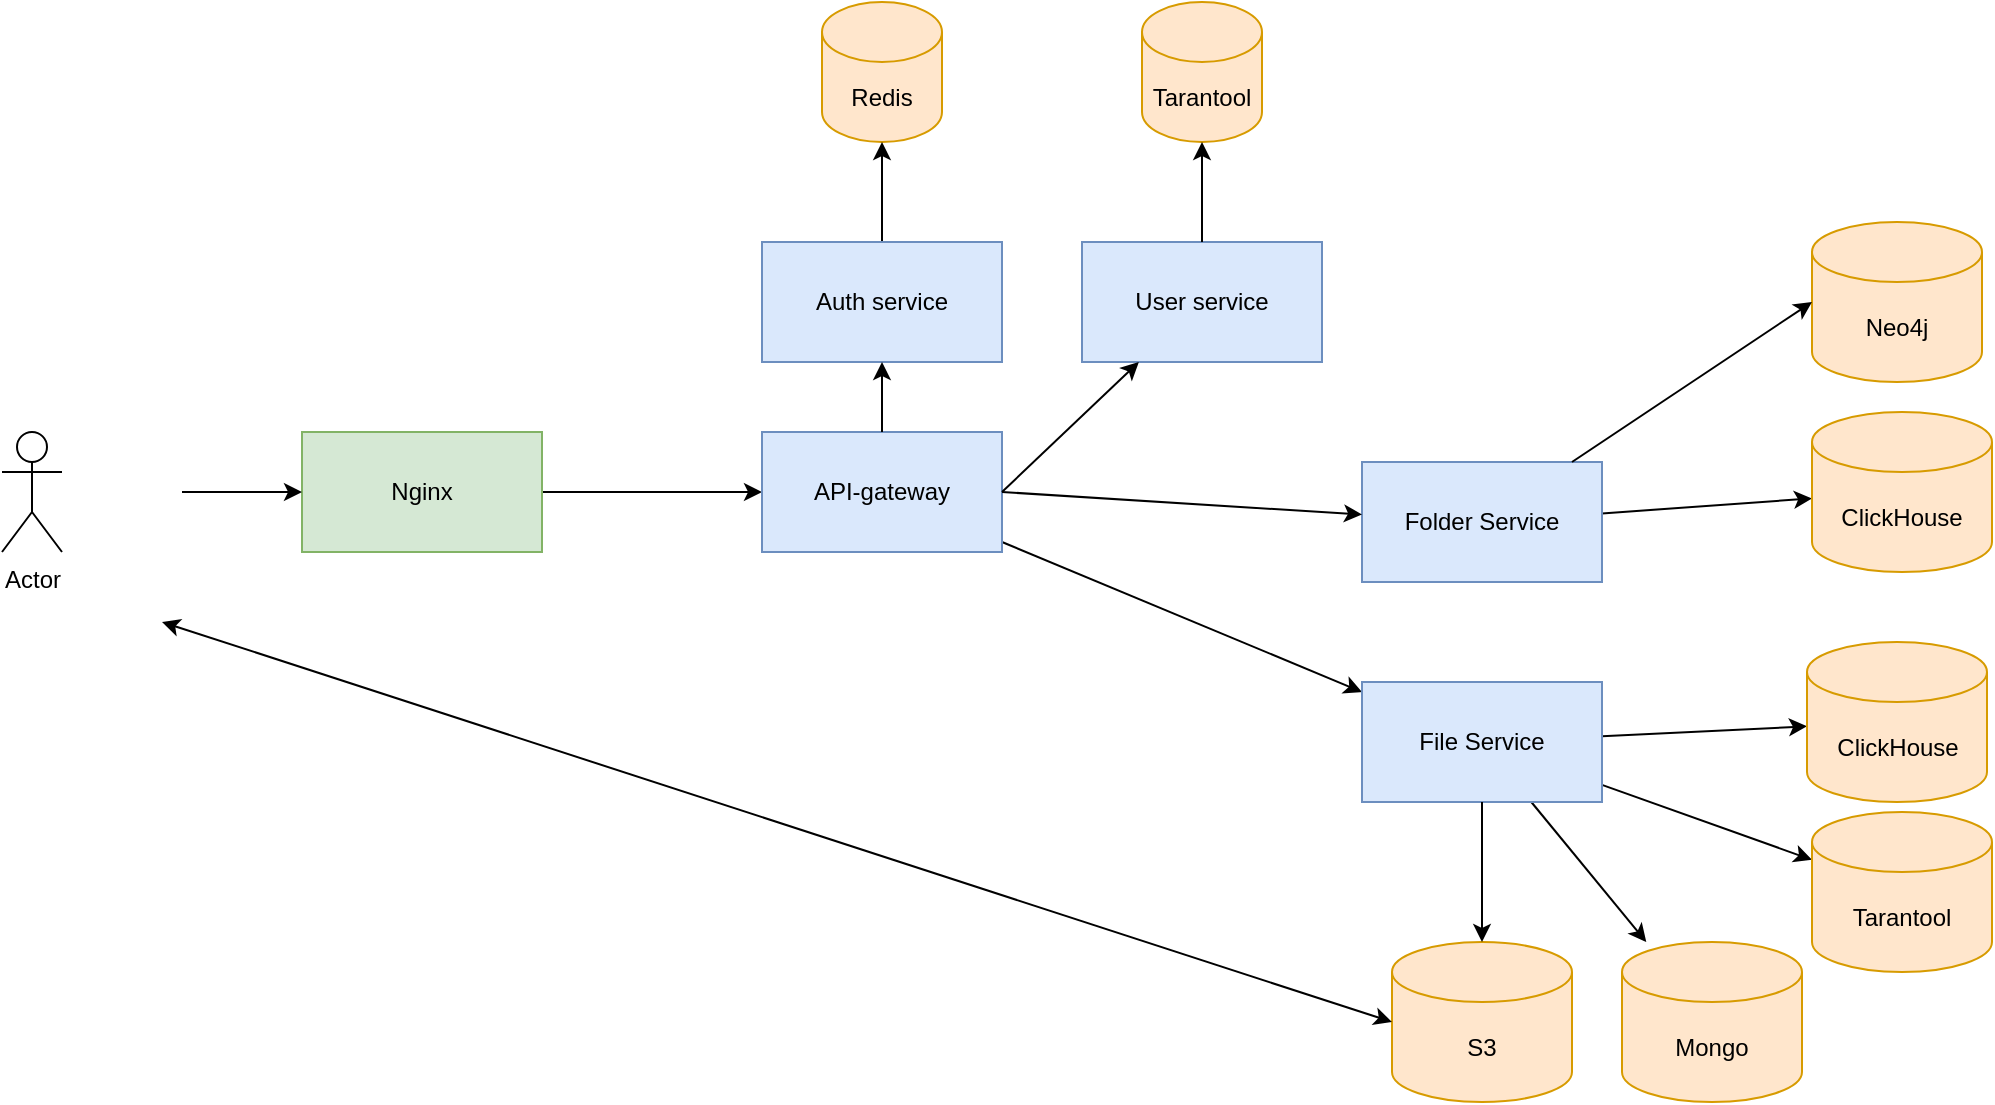 <mxfile version="24.2.5" type="device">
  <diagram name="Страница — 1" id="QQREq4vhRbicFFmpkwqd">
    <mxGraphModel dx="2074" dy="1204" grid="1" gridSize="10" guides="1" tooltips="1" connect="1" arrows="1" fold="1" page="1" pageScale="1" pageWidth="827" pageHeight="1169" math="0" shadow="0">
      <root>
        <mxCell id="0" />
        <mxCell id="1" parent="0" />
        <mxCell id="-TN5GB6mbDTB-ATYdh7D-3" value="Actor" style="shape=umlActor;verticalLabelPosition=bottom;verticalAlign=top;html=1;outlineConnect=0;" parent="1" vertex="1">
          <mxGeometry x="60" y="355" width="30" height="60" as="geometry" />
        </mxCell>
        <mxCell id="-TN5GB6mbDTB-ATYdh7D-13" style="edgeStyle=orthogonalEdgeStyle;rounded=0;orthogonalLoop=1;jettySize=auto;html=1;" parent="1" source="-TN5GB6mbDTB-ATYdh7D-6" target="-TN5GB6mbDTB-ATYdh7D-7" edge="1">
          <mxGeometry relative="1" as="geometry" />
        </mxCell>
        <mxCell id="-TN5GB6mbDTB-ATYdh7D-6" value="Nginx" style="rounded=0;whiteSpace=wrap;html=1;fillColor=#d5e8d4;strokeColor=#82b366;" parent="1" vertex="1">
          <mxGeometry x="210" y="355" width="120" height="60" as="geometry" />
        </mxCell>
        <mxCell id="-TN5GB6mbDTB-ATYdh7D-35" style="rounded=0;orthogonalLoop=1;jettySize=auto;html=1;" parent="1" source="-TN5GB6mbDTB-ATYdh7D-7" target="-TN5GB6mbDTB-ATYdh7D-24" edge="1">
          <mxGeometry relative="1" as="geometry" />
        </mxCell>
        <mxCell id="-TN5GB6mbDTB-ATYdh7D-7" value="API-gateway" style="rounded=0;whiteSpace=wrap;html=1;fillColor=#dae8fc;strokeColor=#6c8ebf;" parent="1" vertex="1">
          <mxGeometry x="440" y="355" width="120" height="60" as="geometry" />
        </mxCell>
        <mxCell id="-TN5GB6mbDTB-ATYdh7D-11" value="" style="endArrow=classic;html=1;rounded=0;entryX=0;entryY=0.5;entryDx=0;entryDy=0;" parent="1" target="-TN5GB6mbDTB-ATYdh7D-6" edge="1">
          <mxGeometry width="50" height="50" relative="1" as="geometry">
            <mxPoint x="150" y="385" as="sourcePoint" />
            <mxPoint x="190" y="400" as="targetPoint" />
          </mxGeometry>
        </mxCell>
        <mxCell id="-TN5GB6mbDTB-ATYdh7D-14" value="Redis" style="shape=cylinder3;whiteSpace=wrap;html=1;boundedLbl=1;backgroundOutline=1;size=15;fillColor=#ffe6cc;strokeColor=#d79b00;" parent="1" vertex="1">
          <mxGeometry x="470" y="140" width="60" height="70" as="geometry" />
        </mxCell>
        <mxCell id="-TN5GB6mbDTB-ATYdh7D-20" style="edgeStyle=orthogonalEdgeStyle;rounded=0;orthogonalLoop=1;jettySize=auto;html=1;" parent="1" source="-TN5GB6mbDTB-ATYdh7D-16" target="-TN5GB6mbDTB-ATYdh7D-14" edge="1">
          <mxGeometry relative="1" as="geometry" />
        </mxCell>
        <mxCell id="-TN5GB6mbDTB-ATYdh7D-16" value="Auth service" style="rounded=0;whiteSpace=wrap;html=1;fillColor=#dae8fc;strokeColor=#6c8ebf;" parent="1" vertex="1">
          <mxGeometry x="440" y="260" width="120" height="60" as="geometry" />
        </mxCell>
        <mxCell id="-TN5GB6mbDTB-ATYdh7D-17" value="User service" style="rounded=0;whiteSpace=wrap;html=1;fillColor=#dae8fc;strokeColor=#6c8ebf;" parent="1" vertex="1">
          <mxGeometry x="600" y="260" width="120" height="60" as="geometry" />
        </mxCell>
        <mxCell id="-TN5GB6mbDTB-ATYdh7D-18" value="" style="endArrow=classic;html=1;rounded=0;exitX=0.5;exitY=0;exitDx=0;exitDy=0;" parent="1" source="-TN5GB6mbDTB-ATYdh7D-7" target="-TN5GB6mbDTB-ATYdh7D-16" edge="1">
          <mxGeometry width="50" height="50" relative="1" as="geometry">
            <mxPoint x="490" y="320" as="sourcePoint" />
            <mxPoint x="540" y="270" as="targetPoint" />
          </mxGeometry>
        </mxCell>
        <mxCell id="-TN5GB6mbDTB-ATYdh7D-19" value="" style="endArrow=classic;html=1;rounded=0;exitX=1;exitY=0.5;exitDx=0;exitDy=0;" parent="1" source="-TN5GB6mbDTB-ATYdh7D-7" target="-TN5GB6mbDTB-ATYdh7D-17" edge="1">
          <mxGeometry width="50" height="50" relative="1" as="geometry">
            <mxPoint x="490" y="320" as="sourcePoint" />
            <mxPoint x="540" y="270" as="targetPoint" />
          </mxGeometry>
        </mxCell>
        <mxCell id="-TN5GB6mbDTB-ATYdh7D-22" value="Tarantool" style="shape=cylinder3;whiteSpace=wrap;html=1;boundedLbl=1;backgroundOutline=1;size=15;fillColor=#ffe6cc;strokeColor=#d79b00;" parent="1" vertex="1">
          <mxGeometry x="630" y="140" width="60" height="70" as="geometry" />
        </mxCell>
        <mxCell id="-TN5GB6mbDTB-ATYdh7D-23" value="" style="endArrow=classic;html=1;rounded=0;exitX=0.5;exitY=0;exitDx=0;exitDy=0;" parent="1" source="-TN5GB6mbDTB-ATYdh7D-17" target="-TN5GB6mbDTB-ATYdh7D-22" edge="1">
          <mxGeometry width="50" height="50" relative="1" as="geometry">
            <mxPoint x="490" y="320" as="sourcePoint" />
            <mxPoint x="640" y="230" as="targetPoint" />
          </mxGeometry>
        </mxCell>
        <mxCell id="-TN5GB6mbDTB-ATYdh7D-31" style="rounded=0;orthogonalLoop=1;jettySize=auto;html=1;" parent="1" source="-TN5GB6mbDTB-ATYdh7D-24" target="-TN5GB6mbDTB-ATYdh7D-29" edge="1">
          <mxGeometry relative="1" as="geometry" />
        </mxCell>
        <mxCell id="-TN5GB6mbDTB-ATYdh7D-39" style="rounded=0;orthogonalLoop=1;jettySize=auto;html=1;" parent="1" source="-TN5GB6mbDTB-ATYdh7D-24" target="-TN5GB6mbDTB-ATYdh7D-37" edge="1">
          <mxGeometry relative="1" as="geometry" />
        </mxCell>
        <mxCell id="_tfWTjdmwIMz37uuTFmy-2" style="rounded=0;orthogonalLoop=1;jettySize=auto;html=1;" edge="1" parent="1" source="-TN5GB6mbDTB-ATYdh7D-24" target="_tfWTjdmwIMz37uuTFmy-1">
          <mxGeometry relative="1" as="geometry" />
        </mxCell>
        <mxCell id="-TN5GB6mbDTB-ATYdh7D-24" value="File Service" style="rounded=0;whiteSpace=wrap;html=1;fillColor=#dae8fc;strokeColor=#6c8ebf;" parent="1" vertex="1">
          <mxGeometry x="740" y="480" width="120" height="60" as="geometry" />
        </mxCell>
        <mxCell id="-TN5GB6mbDTB-ATYdh7D-46" style="rounded=0;orthogonalLoop=1;jettySize=auto;html=1;" parent="1" source="-TN5GB6mbDTB-ATYdh7D-25" target="-TN5GB6mbDTB-ATYdh7D-44" edge="1">
          <mxGeometry relative="1" as="geometry" />
        </mxCell>
        <mxCell id="-TN5GB6mbDTB-ATYdh7D-25" value="Folder Service" style="rounded=0;whiteSpace=wrap;html=1;fillColor=#dae8fc;strokeColor=#6c8ebf;" parent="1" vertex="1">
          <mxGeometry x="740" y="370" width="120" height="60" as="geometry" />
        </mxCell>
        <mxCell id="-TN5GB6mbDTB-ATYdh7D-27" value="Neo4j" style="shape=cylinder3;whiteSpace=wrap;html=1;boundedLbl=1;backgroundOutline=1;size=15;fillColor=#ffe6cc;strokeColor=#d79b00;" parent="1" vertex="1">
          <mxGeometry x="965" y="250" width="85" height="80" as="geometry" />
        </mxCell>
        <mxCell id="-TN5GB6mbDTB-ATYdh7D-28" style="rounded=0;orthogonalLoop=1;jettySize=auto;html=1;entryX=0;entryY=0.5;entryDx=0;entryDy=0;entryPerimeter=0;" parent="1" source="-TN5GB6mbDTB-ATYdh7D-25" target="-TN5GB6mbDTB-ATYdh7D-27" edge="1">
          <mxGeometry relative="1" as="geometry" />
        </mxCell>
        <mxCell id="-TN5GB6mbDTB-ATYdh7D-29" value="Mongo" style="shape=cylinder3;whiteSpace=wrap;html=1;boundedLbl=1;backgroundOutline=1;size=15;fillColor=#ffe6cc;strokeColor=#d79b00;" parent="1" vertex="1">
          <mxGeometry x="870" y="610" width="90" height="80" as="geometry" />
        </mxCell>
        <mxCell id="-TN5GB6mbDTB-ATYdh7D-34" value="" style="endArrow=classic;html=1;rounded=0;exitX=1;exitY=0.5;exitDx=0;exitDy=0;" parent="1" source="-TN5GB6mbDTB-ATYdh7D-7" target="-TN5GB6mbDTB-ATYdh7D-25" edge="1">
          <mxGeometry width="50" height="50" relative="1" as="geometry">
            <mxPoint x="790" y="490" as="sourcePoint" />
            <mxPoint x="840" y="440" as="targetPoint" />
          </mxGeometry>
        </mxCell>
        <mxCell id="-TN5GB6mbDTB-ATYdh7D-37" value="ClickHouse" style="shape=cylinder3;whiteSpace=wrap;html=1;boundedLbl=1;backgroundOutline=1;size=15;fillColor=#ffe6cc;strokeColor=#d79b00;" parent="1" vertex="1">
          <mxGeometry x="962.5" y="460" width="90" height="80" as="geometry" />
        </mxCell>
        <mxCell id="-TN5GB6mbDTB-ATYdh7D-41" value="S3" style="shape=cylinder3;whiteSpace=wrap;html=1;boundedLbl=1;backgroundOutline=1;size=15;fillColor=#ffe6cc;strokeColor=#d79b00;" parent="1" vertex="1">
          <mxGeometry x="755" y="610" width="90" height="80" as="geometry" />
        </mxCell>
        <mxCell id="-TN5GB6mbDTB-ATYdh7D-42" value="" style="endArrow=classic;html=1;rounded=0;exitX=0.5;exitY=1;exitDx=0;exitDy=0;" parent="1" source="-TN5GB6mbDTB-ATYdh7D-24" target="-TN5GB6mbDTB-ATYdh7D-41" edge="1">
          <mxGeometry width="50" height="50" relative="1" as="geometry">
            <mxPoint x="790" y="490" as="sourcePoint" />
            <mxPoint x="840" y="440" as="targetPoint" />
          </mxGeometry>
        </mxCell>
        <mxCell id="-TN5GB6mbDTB-ATYdh7D-43" value="" style="endArrow=classic;html=1;rounded=0;entryX=0;entryY=0.5;entryDx=0;entryDy=0;entryPerimeter=0;startArrow=classic;startFill=1;" parent="1" target="-TN5GB6mbDTB-ATYdh7D-41" edge="1">
          <mxGeometry width="50" height="50" relative="1" as="geometry">
            <mxPoint x="140" y="450" as="sourcePoint" />
            <mxPoint x="840" y="440" as="targetPoint" />
          </mxGeometry>
        </mxCell>
        <mxCell id="-TN5GB6mbDTB-ATYdh7D-44" value="ClickHouse" style="shape=cylinder3;whiteSpace=wrap;html=1;boundedLbl=1;backgroundOutline=1;size=15;fillColor=#ffe6cc;strokeColor=#d79b00;" parent="1" vertex="1">
          <mxGeometry x="965" y="345" width="90" height="80" as="geometry" />
        </mxCell>
        <mxCell id="_tfWTjdmwIMz37uuTFmy-1" value="Tarantool" style="shape=cylinder3;whiteSpace=wrap;html=1;boundedLbl=1;backgroundOutline=1;size=15;fillColor=#ffe6cc;strokeColor=#d79b00;" vertex="1" parent="1">
          <mxGeometry x="965" y="545" width="90" height="80" as="geometry" />
        </mxCell>
      </root>
    </mxGraphModel>
  </diagram>
</mxfile>
